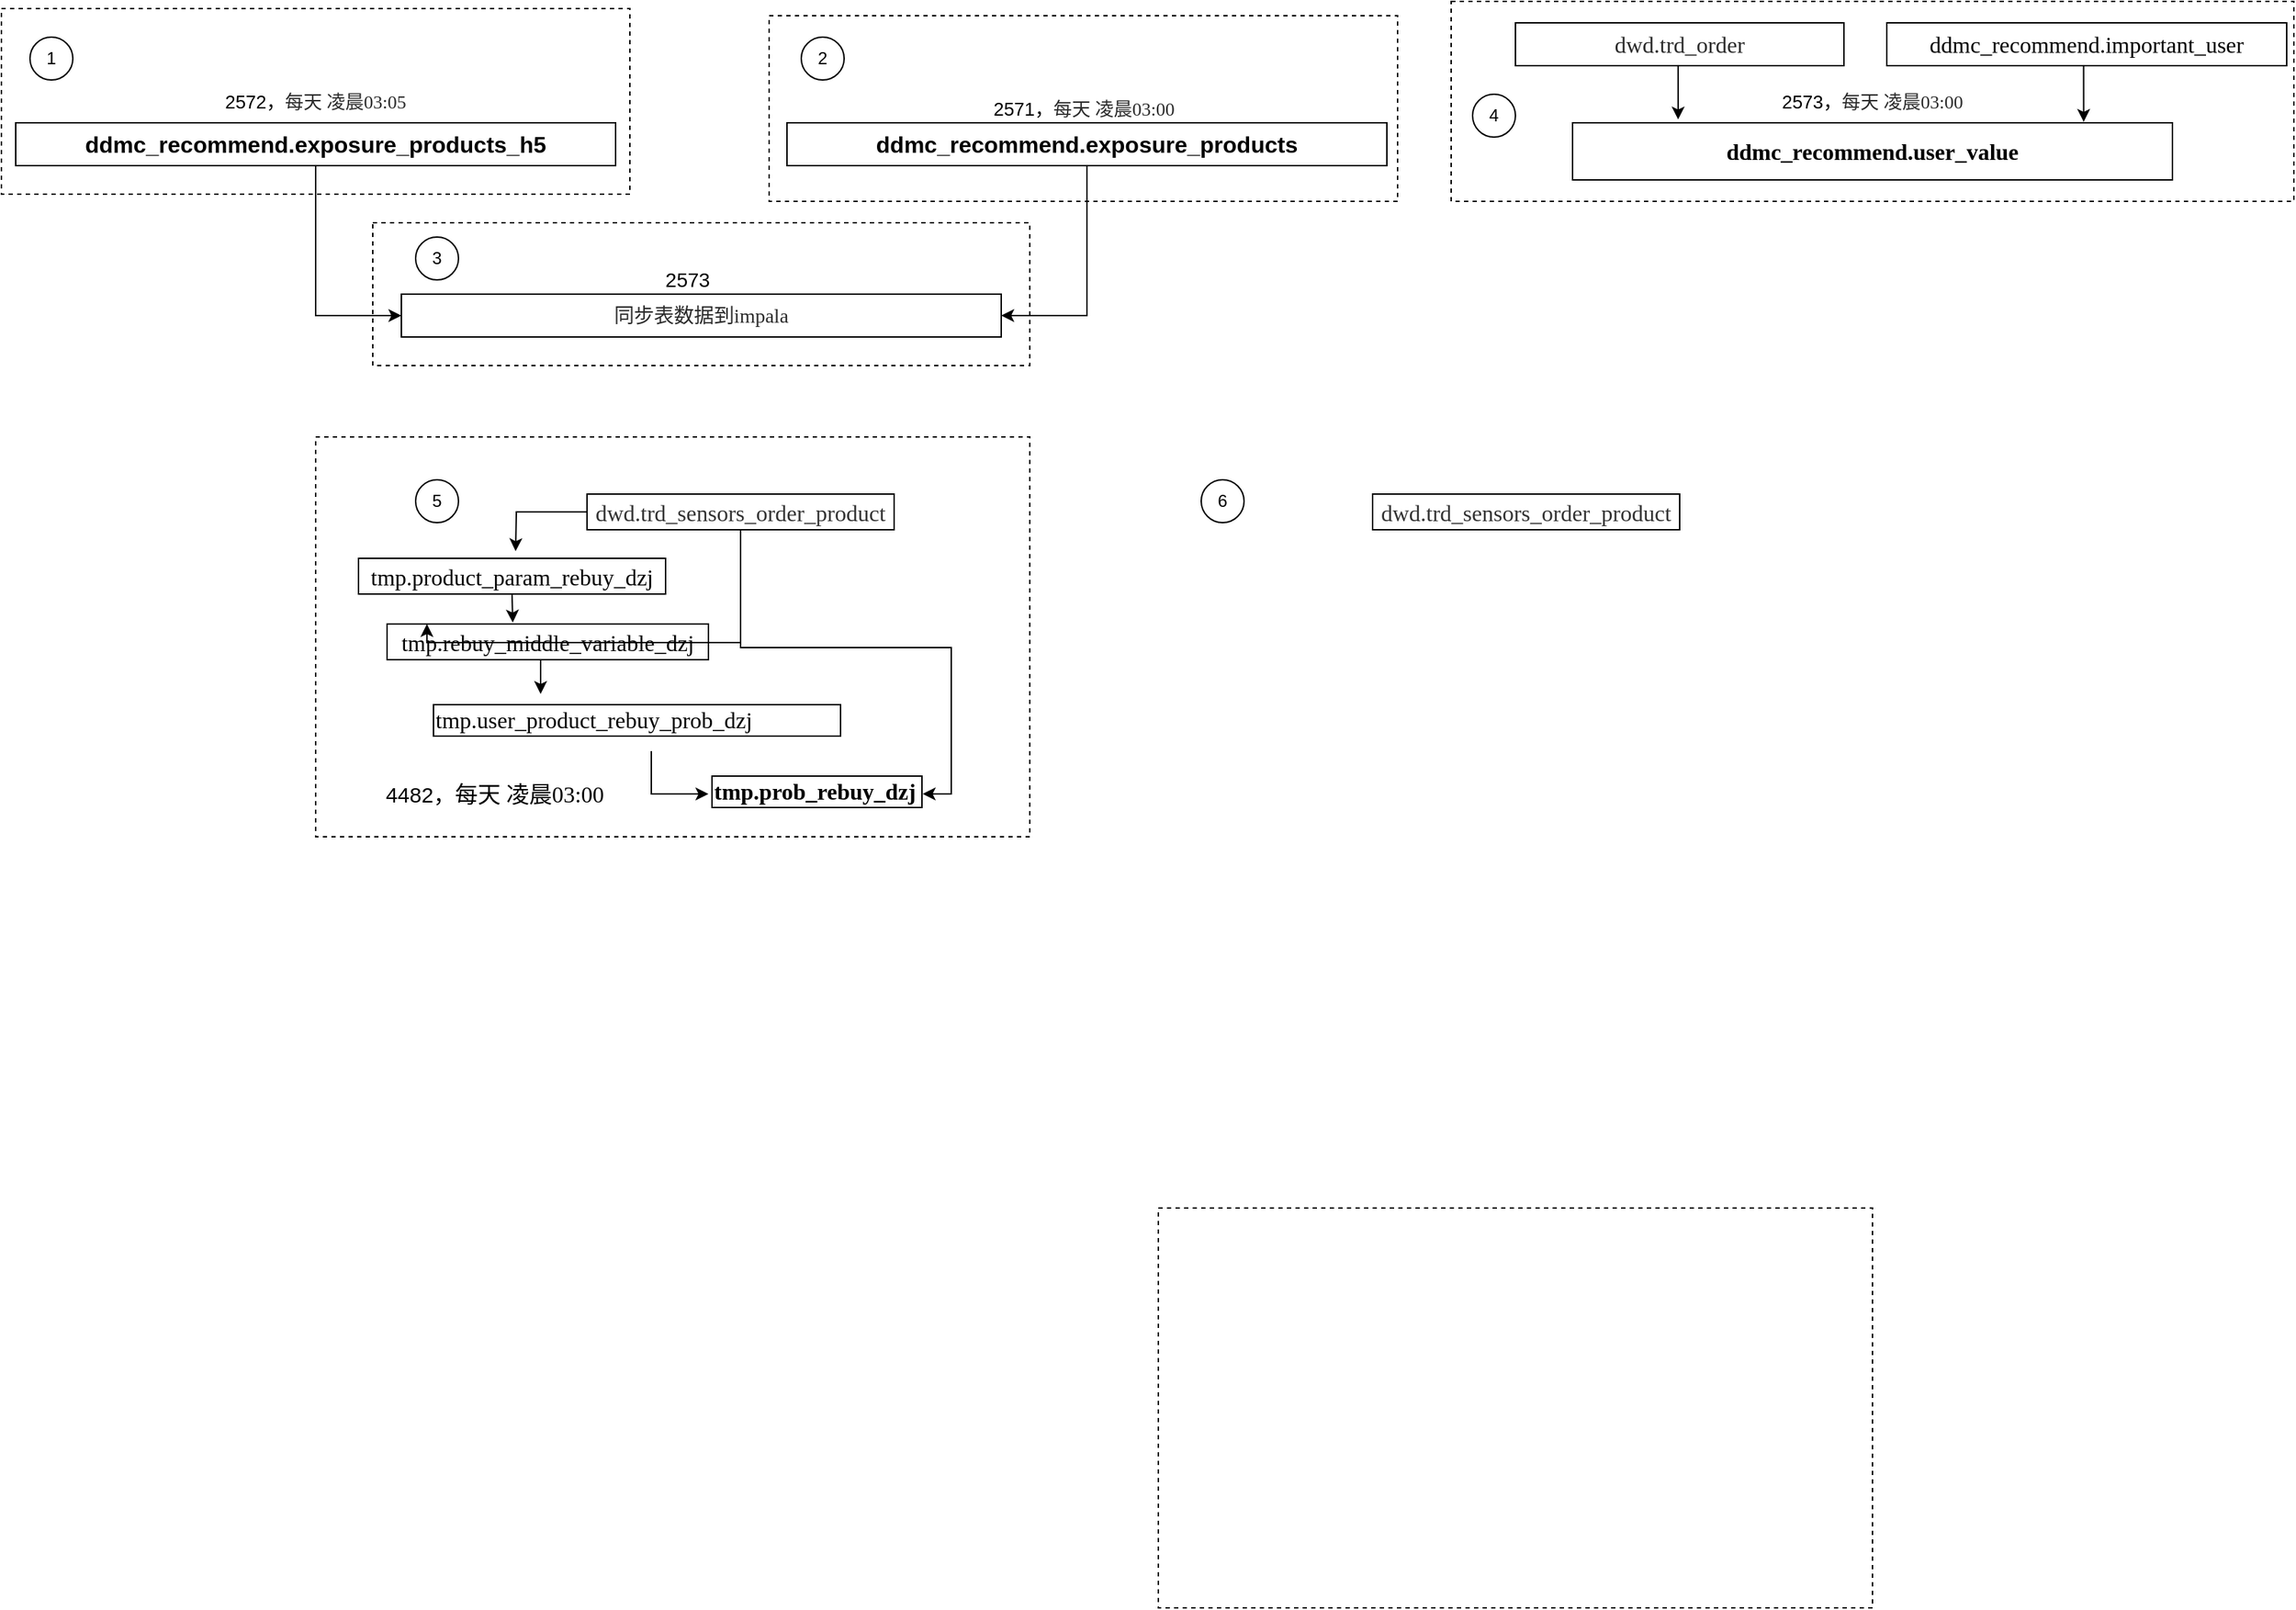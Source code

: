 <mxfile version="14.7.4" type="github">
  <diagram name="Page-1" id="b5b7bab2-c9e2-2cf4-8b2a-24fd1a2a6d21">
    <mxGraphModel dx="1454" dy="2010" grid="1" gridSize="10" guides="1" tooltips="1" connect="1" arrows="1" fold="1" page="1" pageScale="1" pageWidth="827" pageHeight="1169" background="none" math="0" shadow="0">
      <root>
        <mxCell id="0" />
        <mxCell id="1" parent="0" />
        <mxCell id="2WE1GlY1AKFLDNiEvPUj-16" style="edgeStyle=orthogonalEdgeStyle;rounded=0;orthogonalLoop=1;jettySize=auto;html=1;entryX=0;entryY=0.5;entryDx=0;entryDy=0;" edge="1" parent="1" source="2WE1GlY1AKFLDNiEvPUj-6" target="2WE1GlY1AKFLDNiEvPUj-9">
          <mxGeometry relative="1" as="geometry" />
        </mxCell>
        <mxCell id="2WE1GlY1AKFLDNiEvPUj-6" value="&lt;span style=&quot;text-align: left&quot;&gt;&lt;span style=&quot;font-size: 16px&quot;&gt;ddmc_recommend.exposure_products_h5&lt;/span&gt;&lt;br&gt;&lt;/span&gt;" style="rounded=0;whiteSpace=wrap;html=1;fontStyle=1" vertex="1" parent="1">
          <mxGeometry x="20" y="-1070" width="420" height="30" as="geometry" />
        </mxCell>
        <mxCell id="2WE1GlY1AKFLDNiEvPUj-18" style="edgeStyle=orthogonalEdgeStyle;rounded=0;orthogonalLoop=1;jettySize=auto;html=1;entryX=1;entryY=0.5;entryDx=0;entryDy=0;" edge="1" parent="1" source="2WE1GlY1AKFLDNiEvPUj-8" target="2WE1GlY1AKFLDNiEvPUj-9">
          <mxGeometry relative="1" as="geometry" />
        </mxCell>
        <mxCell id="2WE1GlY1AKFLDNiEvPUj-8" value="&lt;span style=&quot;text-align: left&quot;&gt;&lt;span style=&quot;font-size: 16px&quot;&gt;ddmc_recommend.exposure_products&lt;/span&gt;&lt;br&gt;&lt;/span&gt;" style="rounded=0;whiteSpace=wrap;html=1;fontStyle=1" vertex="1" parent="1">
          <mxGeometry x="560" y="-1070" width="420" height="30" as="geometry" />
        </mxCell>
        <mxCell id="2WE1GlY1AKFLDNiEvPUj-9" value="&lt;div style=&quot;text-align: center ; font-size: 14px&quot;&gt;&lt;span style=&quot;color: rgb(43 , 43 , 43) ; font-family: &amp;#34;times new roman&amp;#34; ; text-align: left ; background-color: rgb(255 , 255 , 255)&quot;&gt;同步表数据&lt;/span&gt;&lt;span style=&quot;color: rgb(43 , 43 , 43) ; font-family: &amp;#34;times new roman&amp;#34; ; text-align: left ; background-color: rgb(255 , 255 , 255)&quot;&gt;到impala&lt;/span&gt;&lt;br&gt;&lt;/div&gt;" style="rounded=0;whiteSpace=wrap;html=1;" vertex="1" parent="1">
          <mxGeometry x="290" y="-950" width="420" height="30" as="geometry" />
        </mxCell>
        <mxCell id="2WE1GlY1AKFLDNiEvPUj-19" value="&lt;span style=&quot;font-family: &amp;quot;times new roman&amp;quot; ; font-size: 16px ; text-align: left ; background-color: rgb(255 , 255 , 255)&quot;&gt;ddmc_recommend.user_value&lt;/span&gt;&lt;span style=&quot;text-align: left&quot;&gt;&lt;br&gt;&lt;/span&gt;" style="rounded=0;whiteSpace=wrap;html=1;fontStyle=1" vertex="1" parent="1">
          <mxGeometry x="1110" y="-1070" width="420" height="40" as="geometry" />
        </mxCell>
        <mxCell id="2WE1GlY1AKFLDNiEvPUj-23" style="edgeStyle=orthogonalEdgeStyle;rounded=0;orthogonalLoop=1;jettySize=auto;html=1;exitX=0.5;exitY=1;exitDx=0;exitDy=0;entryX=0.852;entryY=-0.017;entryDx=0;entryDy=0;entryPerimeter=0;" edge="1" parent="1" source="2WE1GlY1AKFLDNiEvPUj-20" target="2WE1GlY1AKFLDNiEvPUj-19">
          <mxGeometry relative="1" as="geometry" />
        </mxCell>
        <mxCell id="2WE1GlY1AKFLDNiEvPUj-20" value="&lt;span style=&quot;font-family: &amp;#34;times new roman&amp;#34; ; font-size: 16px ; text-align: left ; background-color: rgb(255 , 255 , 255)&quot;&gt;ddmc_recommend.important_user&lt;/span&gt;&lt;span style=&quot;text-align: left&quot;&gt;&lt;br&gt;&lt;/span&gt;" style="rounded=0;whiteSpace=wrap;html=1;" vertex="1" parent="1">
          <mxGeometry x="1330" y="-1140" width="280" height="30" as="geometry" />
        </mxCell>
        <mxCell id="2WE1GlY1AKFLDNiEvPUj-22" style="edgeStyle=orthogonalEdgeStyle;rounded=0;orthogonalLoop=1;jettySize=auto;html=1;exitX=0.5;exitY=1;exitDx=0;exitDy=0;entryX=0.176;entryY=-0.058;entryDx=0;entryDy=0;entryPerimeter=0;" edge="1" parent="1" source="2WE1GlY1AKFLDNiEvPUj-21" target="2WE1GlY1AKFLDNiEvPUj-19">
          <mxGeometry relative="1" as="geometry" />
        </mxCell>
        <mxCell id="2WE1GlY1AKFLDNiEvPUj-21" value="&lt;span style=&quot;color: rgb(43 , 43 , 43) ; font-family: &amp;#34;times new roman&amp;#34; ; font-size: 16px ; text-align: left ; background-color: rgb(255 , 255 , 255)&quot;&gt;dwd.trd_order&lt;/span&gt;&lt;span style=&quot;text-align: left&quot;&gt;&lt;br&gt;&lt;/span&gt;" style="rounded=0;whiteSpace=wrap;html=1;" vertex="1" parent="1">
          <mxGeometry x="1070" y="-1140" width="230" height="30" as="geometry" />
        </mxCell>
        <mxCell id="2WE1GlY1AKFLDNiEvPUj-25" value="&lt;font style=&quot;font-size: 13px&quot;&gt;2573，&lt;span style=&quot;color: rgb(43 , 43 , 43) ; font-family: &amp;#34;times new roman&amp;#34; ; text-align: left ; background-color: rgb(255 , 255 , 255)&quot;&gt;每天&amp;nbsp;凌晨03:00&lt;/span&gt;&lt;/font&gt;" style="rounded=0;whiteSpace=wrap;html=1;fillColor=none;gradientColor=#ffffff;dashed=1;" vertex="1" parent="1">
          <mxGeometry x="1025" y="-1155" width="590" height="140" as="geometry" />
        </mxCell>
        <mxCell id="2WE1GlY1AKFLDNiEvPUj-26" value="4" style="ellipse;whiteSpace=wrap;html=1;aspect=fixed;fillColor=none;gradientColor=#ffffff;" vertex="1" parent="1">
          <mxGeometry x="1040" y="-1090" width="30" height="30" as="geometry" />
        </mxCell>
        <mxCell id="2WE1GlY1AKFLDNiEvPUj-27" value="&lt;font style=&quot;font-size: 13px&quot;&gt;2572，&lt;span style=&quot;color: rgb(43 , 43 , 43) ; font-family: &amp;#34;times new roman&amp;#34; ; text-align: left ; background-color: rgb(255 , 255 , 255)&quot;&gt;每天&amp;nbsp;凌晨03:05&lt;/span&gt;&lt;/font&gt;" style="rounded=0;whiteSpace=wrap;html=1;fillColor=none;gradientColor=#ffffff;dashed=1;" vertex="1" parent="1">
          <mxGeometry x="10" y="-1150" width="440" height="130" as="geometry" />
        </mxCell>
        <mxCell id="2WE1GlY1AKFLDNiEvPUj-28" value="1" style="ellipse;whiteSpace=wrap;html=1;aspect=fixed;fillColor=none;gradientColor=#ffffff;" vertex="1" parent="1">
          <mxGeometry x="30" y="-1130" width="30" height="30" as="geometry" />
        </mxCell>
        <mxCell id="2WE1GlY1AKFLDNiEvPUj-30" value="&lt;font style=&quot;font-size: 13px&quot;&gt;2571，&lt;span style=&quot;color: rgb(43 , 43 , 43) ; font-family: &amp;#34;times new roman&amp;#34; ; text-align: left ; background-color: rgb(255 , 255 , 255)&quot;&gt;每天&amp;nbsp;凌晨03:00&lt;/span&gt;&lt;/font&gt;" style="rounded=0;whiteSpace=wrap;html=1;fillColor=none;gradientColor=#ffffff;dashed=1;" vertex="1" parent="1">
          <mxGeometry x="547.5" y="-1145" width="440" height="130" as="geometry" />
        </mxCell>
        <mxCell id="2WE1GlY1AKFLDNiEvPUj-31" value="2" style="ellipse;whiteSpace=wrap;html=1;aspect=fixed;fillColor=none;gradientColor=#ffffff;" vertex="1" parent="1">
          <mxGeometry x="570" y="-1130" width="30" height="30" as="geometry" />
        </mxCell>
        <mxCell id="2WE1GlY1AKFLDNiEvPUj-32" value="" style="rounded=0;whiteSpace=wrap;html=1;fillColor=none;gradientColor=#ffffff;dashed=1;" vertex="1" parent="1">
          <mxGeometry x="270" y="-1000" width="460" height="100" as="geometry" />
        </mxCell>
        <mxCell id="2WE1GlY1AKFLDNiEvPUj-33" value="3" style="ellipse;whiteSpace=wrap;html=1;aspect=fixed;fillColor=none;gradientColor=#ffffff;" vertex="1" parent="1">
          <mxGeometry x="300" y="-990" width="30" height="30" as="geometry" />
        </mxCell>
        <mxCell id="2WE1GlY1AKFLDNiEvPUj-34" value="2573" style="text;html=1;align=center;verticalAlign=middle;resizable=0;points=[];autosize=1;strokeColor=none;strokeWidth=3;perimeterSpacing=2;fontSize=14;" vertex="1" parent="1">
          <mxGeometry x="465" y="-970" width="50" height="20" as="geometry" />
        </mxCell>
        <mxCell id="2WE1GlY1AKFLDNiEvPUj-51" style="edgeStyle=orthogonalEdgeStyle;rounded=0;orthogonalLoop=1;jettySize=auto;html=1;exitX=0.5;exitY=1;exitDx=0;exitDy=0;entryX=0.25;entryY=0;entryDx=0;entryDy=0;fontSize=14;" edge="1" parent="1" source="2WE1GlY1AKFLDNiEvPUj-38" target="2WE1GlY1AKFLDNiEvPUj-49">
          <mxGeometry relative="1" as="geometry" />
        </mxCell>
        <mxCell id="2WE1GlY1AKFLDNiEvPUj-38" value="&lt;span style=&quot;font-family: &amp;#34;times new roman&amp;#34; ; font-size: 16px ; text-align: left ; background-color: rgb(255 , 255 , 255)&quot;&gt;tmp.rebuy_middle_variable_dzj&lt;/span&gt;&lt;span style=&quot;text-align: left&quot;&gt;&lt;br&gt;&lt;/span&gt;" style="rounded=0;whiteSpace=wrap;html=1;" vertex="1" parent="1">
          <mxGeometry x="280" y="-719" width="225" height="25" as="geometry" />
        </mxCell>
        <mxCell id="2WE1GlY1AKFLDNiEvPUj-48" style="edgeStyle=orthogonalEdgeStyle;rounded=0;orthogonalLoop=1;jettySize=auto;html=1;exitX=0.5;exitY=1;exitDx=0;exitDy=0;fontSize=14;" edge="1" parent="1" source="2WE1GlY1AKFLDNiEvPUj-40">
          <mxGeometry relative="1" as="geometry">
            <mxPoint x="368" y="-720" as="targetPoint" />
          </mxGeometry>
        </mxCell>
        <mxCell id="2WE1GlY1AKFLDNiEvPUj-40" value="&lt;span style=&quot;font-family: &amp;#34;times new roman&amp;#34; ; font-size: 16px ; text-align: left ; background-color: rgb(255 , 255 , 255)&quot;&gt;tmp.product_param_rebuy_dzj&lt;/span&gt;&lt;span style=&quot;text-align: left&quot;&gt;&lt;br&gt;&lt;/span&gt;" style="rounded=0;whiteSpace=wrap;html=1;" vertex="1" parent="1">
          <mxGeometry x="260" y="-765" width="215" height="25" as="geometry" />
        </mxCell>
        <mxCell id="2WE1GlY1AKFLDNiEvPUj-41" value="" style="rounded=0;whiteSpace=wrap;html=1;fillColor=none;gradientColor=#ffffff;dashed=1;" vertex="1" parent="1">
          <mxGeometry x="230" y="-850" width="500" height="280" as="geometry" />
        </mxCell>
        <mxCell id="2WE1GlY1AKFLDNiEvPUj-42" value="5" style="ellipse;whiteSpace=wrap;html=1;aspect=fixed;fillColor=none;gradientColor=#ffffff;" vertex="1" parent="1">
          <mxGeometry x="300" y="-820" width="30" height="30" as="geometry" />
        </mxCell>
        <mxCell id="2WE1GlY1AKFLDNiEvPUj-46" style="edgeStyle=orthogonalEdgeStyle;rounded=0;orthogonalLoop=1;jettySize=auto;html=1;fontSize=14;" edge="1" parent="1" source="2WE1GlY1AKFLDNiEvPUj-45">
          <mxGeometry relative="1" as="geometry">
            <mxPoint x="370" y="-770" as="targetPoint" />
          </mxGeometry>
        </mxCell>
        <mxCell id="2WE1GlY1AKFLDNiEvPUj-47" style="edgeStyle=orthogonalEdgeStyle;rounded=0;orthogonalLoop=1;jettySize=auto;html=1;exitX=0.5;exitY=1;exitDx=0;exitDy=0;entryX=0.124;entryY=0;entryDx=0;entryDy=0;entryPerimeter=0;fontSize=14;" edge="1" parent="1" source="2WE1GlY1AKFLDNiEvPUj-45" target="2WE1GlY1AKFLDNiEvPUj-38">
          <mxGeometry relative="1" as="geometry">
            <Array as="points">
              <mxPoint x="528" y="-706" />
            </Array>
          </mxGeometry>
        </mxCell>
        <mxCell id="2WE1GlY1AKFLDNiEvPUj-56" style="edgeStyle=orthogonalEdgeStyle;rounded=0;orthogonalLoop=1;jettySize=auto;html=1;entryX=1;entryY=0.5;entryDx=0;entryDy=0;fontSize=14;" edge="1" parent="1" source="2WE1GlY1AKFLDNiEvPUj-45" target="2WE1GlY1AKFLDNiEvPUj-52">
          <mxGeometry relative="1" as="geometry" />
        </mxCell>
        <mxCell id="2WE1GlY1AKFLDNiEvPUj-45" value="&lt;span style=&quot;color: rgb(51 , 51 , 51) ; font-family: &amp;#34;times new roman&amp;#34; ; font-size: 16px ; text-align: left ; background-color: rgb(255 , 255 , 255)&quot;&gt;dwd.trd_sensors_order_product&lt;/span&gt;&lt;span style=&quot;text-align: left&quot;&gt;&lt;br&gt;&lt;/span&gt;" style="rounded=0;whiteSpace=wrap;html=1;" vertex="1" parent="1">
          <mxGeometry x="420" y="-810" width="215" height="25" as="geometry" />
        </mxCell>
        <mxCell id="2WE1GlY1AKFLDNiEvPUj-55" style="edgeStyle=orthogonalEdgeStyle;rounded=0;orthogonalLoop=1;jettySize=auto;html=1;exitX=0.5;exitY=1;exitDx=0;exitDy=0;entryX=0;entryY=0.5;entryDx=0;entryDy=0;fontSize=14;" edge="1" parent="1" source="2WE1GlY1AKFLDNiEvPUj-49" target="2WE1GlY1AKFLDNiEvPUj-52">
          <mxGeometry relative="1" as="geometry" />
        </mxCell>
        <mxCell id="2WE1GlY1AKFLDNiEvPUj-49" value="&lt;meta charset=&quot;utf-8&quot;&gt;&lt;table style=&quot;border-collapse: collapse&quot;&gt;&lt;colgroup&gt;&lt;col width=&quot;285&quot; style=&quot;width: 285px&quot;&gt;&lt;/colgroup&gt;&lt;tbody&gt;&lt;tr style=&quot;height: 19px&quot;&gt;&lt;td style=&quot;font-size: 12pt ; font-family: &amp;quot;times new roman&amp;quot; ; border-left: 0.5pt solid #000000 ; border-top: 0.5pt solid #000000 ; border-right: 0.5pt solid #000000 ; border-bottom: 0.5pt solid #000000 ; text-align: left&quot;&gt;tmp.user_product_rebuy_prob_dzj&lt;/td&gt;&lt;/tr&gt;&lt;/tbody&gt;&lt;/table&gt;" style="text;whiteSpace=wrap;html=1;fontSize=14;" vertex="1" parent="1">
          <mxGeometry x="310" y="-670" width="310" height="40" as="geometry" />
        </mxCell>
        <mxCell id="2WE1GlY1AKFLDNiEvPUj-61" value="" style="rounded=0;whiteSpace=wrap;html=1;fillColor=none;gradientColor=#ffffff;dashed=1;" vertex="1" parent="1">
          <mxGeometry x="820" y="-310" width="500" height="280" as="geometry" />
        </mxCell>
        <mxCell id="2WE1GlY1AKFLDNiEvPUj-62" value="6" style="ellipse;whiteSpace=wrap;html=1;aspect=fixed;fillColor=none;gradientColor=#ffffff;" vertex="1" parent="1">
          <mxGeometry x="850" y="-820" width="30" height="30" as="geometry" />
        </mxCell>
        <mxCell id="2WE1GlY1AKFLDNiEvPUj-66" value="&lt;span style=&quot;color: rgb(51 , 51 , 51) ; font-family: &amp;#34;times new roman&amp;#34; ; font-size: 16px ; text-align: left ; background-color: rgb(255 , 255 , 255)&quot;&gt;dwd.trd_sensors_order_product&lt;/span&gt;&lt;span style=&quot;text-align: left&quot;&gt;&lt;br&gt;&lt;/span&gt;" style="rounded=0;whiteSpace=wrap;html=1;" vertex="1" parent="1">
          <mxGeometry x="970" y="-810" width="215" height="25" as="geometry" />
        </mxCell>
        <mxCell id="2WE1GlY1AKFLDNiEvPUj-52" value="&lt;table style=&quot;border-collapse: collapse&quot;&gt;&lt;colgroup&gt;&lt;col width=&quot;285&quot; style=&quot;width: 285px&quot;&gt;&lt;/colgroup&gt;&lt;tbody&gt;&lt;tr style=&quot;height: 19px&quot;&gt;&lt;td style=&quot;font-size: 12pt ; font-family: &amp;quot;times new roman&amp;quot; ; border-left: 0.5pt solid #000000 ; border-top: 0.5pt solid #000000 ; border-right: 0.5pt solid #000000 ; border-bottom: 0.5pt solid #000000 ; text-align: left&quot;&gt;&lt;span style=&quot;color: rgba(0 , 0 , 0 , 0) ; font-family: monospace ; font-size: 0px&quot;&gt;%3CmxGraphModel%3E%3Croot%3E%3CmxCell%20id%3D%220%22%2F%3E%3CmxCell%20id%3D%221%22%20parent%3D%220%22%2F%3E%3CmxCell%20id%3D%222%22%20value%3D%22%26lt%3Bmeta%20charset%3D%26quot%3Butf-8%26quot%3B%26gt%3B%26lt%3Btable%20style%3D%26quot%3Bborder-collapse%3A%20collapse%26quot%3B%26gt%3B%26lt%3Bcolgroup%26gt%3B%26lt%3Bcol%20width%3D%26quot%3B285%26quot%3B%20style%3D%26quot%3Bwidth%3A%20285px%26quot%3B%26gt%3B%26lt%3B%2Fcolgroup%26gt%3B%26lt%3Btbody%26gt%3B%26lt%3Btr%20style%3D%26quot%3Bheight%3A%2019px%26quot%3B%26gt%3B%26lt%3Btd%20style%3D%26quot%3Bfont-size%3A%2012pt%20%3B%20font-family%3A%20%26amp%3Bquot%3Btimes%20new%20roman%26amp%3Bquot%3B%20%3B%20border-left%3A%200.5pt%20solid%20%23000000%20%3B%20border-top%3A%200.5pt%20solid%20%23000000%20%3B%20border-right%3A%200.5pt%20solid%20%23000000%20%3B%20border-bottom%3A%200.5pt%20solid%20%23000000%20%3B%20text-align%3A%20left%26quot%3B%26gt%3Btmp.user_product_rebuy_prob_dzj%26lt%3B%2Ftd%26gt%3B%26lt%3B%2Ftr%26gt%3B%26lt%3B%2Ftbody%26gt%3B%26lt%3B%2Ftable%26gt%3B%22%20style%3D%22text%3BwhiteSpace%3Dwrap%3Bhtml%3D1%3BfontSize%3D14%3B%22%20vertex%3D%221%22%20parent%3D%221%22%3E%3CmxGeometry%20x%3D%22710%22%20y%3D%22-560%22%20width%3D%22310%22%20height%3D%2240%22%20as%3D%22geometry%22%2F%3E%3C%2FmxCell%3E%3C%2Froot%3E%3C%2FmxGraphModel%3E&lt;/span&gt;tmp.prob_rebuy_dzj&lt;br&gt;&lt;/td&gt;&lt;/tr&gt;&lt;/tbody&gt;&lt;/table&gt;" style="text;whiteSpace=wrap;html=1;fontSize=14;fontStyle=1" vertex="1" parent="1">
          <mxGeometry x="505" y="-620" width="150" height="40" as="geometry" />
        </mxCell>
        <mxCell id="2WE1GlY1AKFLDNiEvPUj-70" value="4482，&lt;span style=&quot;font-family: &amp;#34;times new roman&amp;#34; ; font-size: 16px ; text-align: left ; background-color: rgb(255 , 255 , 255)&quot;&gt;每天&amp;nbsp;凌晨03:00&lt;/span&gt;" style="text;html=1;align=center;verticalAlign=middle;resizable=0;points=[];autosize=1;strokeColor=none;fontSize=15;" vertex="1" parent="1">
          <mxGeometry x="270" y="-610" width="170" height="20" as="geometry" />
        </mxCell>
      </root>
    </mxGraphModel>
  </diagram>
</mxfile>
